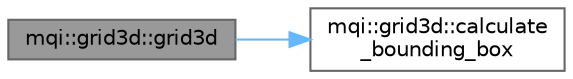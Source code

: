 digraph "mqi::grid3d::grid3d"
{
 // LATEX_PDF_SIZE
  bgcolor="transparent";
  edge [fontname=Helvetica,fontsize=10,labelfontname=Helvetica,labelfontsize=10];
  node [fontname=Helvetica,fontsize=10,shape=box,height=0.2,width=0.4];
  rankdir="LR";
  Node1 [id="Node000001",label="mqi::grid3d::grid3d",height=0.2,width=0.4,color="gray40", fillcolor="grey60", style="filled", fontcolor="black",tooltip="Constructs a non-uniform grid from arrays of edge coordinates."];
  Node1 -> Node2 [id="edge1_Node000001_Node000002",color="steelblue1",style="solid",tooltip=" "];
  Node2 [id="Node000002",label="mqi::grid3d::calculate\l_bounding_box",height=0.2,width=0.4,color="grey40", fillcolor="white", style="filled",URL="$classmqi_1_1grid3d.html#a630661758dcd1a107ff00f80b13cf105",tooltip="A helper function to calculate the bounding box corners and center of the grid."];
}
